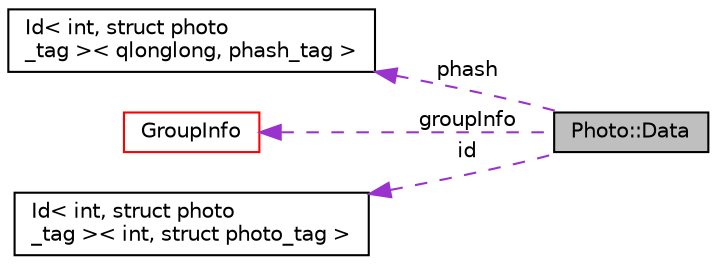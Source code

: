 digraph "Photo::Data"
{
 // LATEX_PDF_SIZE
  edge [fontname="Helvetica",fontsize="10",labelfontname="Helvetica",labelfontsize="10"];
  node [fontname="Helvetica",fontsize="10",shape=record];
  rankdir="LR";
  Node1 [label="Photo::Data",height=0.2,width=0.4,color="black", fillcolor="grey75", style="filled", fontcolor="black",tooltip="Structure containing full set of photo details."];
  Node2 -> Node1 [dir="back",color="darkorchid3",fontsize="10",style="dashed",label=" phash" ,fontname="Helvetica"];
  Node2 [label="Id\< int, struct photo\l_tag \>\< qlonglong, phash_tag \>",height=0.2,width=0.4,color="black", fillcolor="white", style="filled",URL="$class_id.html",tooltip=" "];
  Node3 -> Node1 [dir="back",color="darkorchid3",fontsize="10",style="dashed",label=" groupInfo" ,fontname="Helvetica"];
  Node3 [label="GroupInfo",height=0.2,width=0.4,color="red", fillcolor="white", style="filled",URL="$struct_group_info.html",tooltip=" "];
  Node5 -> Node1 [dir="back",color="darkorchid3",fontsize="10",style="dashed",label=" id" ,fontname="Helvetica"];
  Node5 [label="Id\< int, struct photo\l_tag \>\< int, struct photo_tag \>",height=0.2,width=0.4,color="black", fillcolor="white", style="filled",URL="$class_id.html",tooltip=" "];
}
